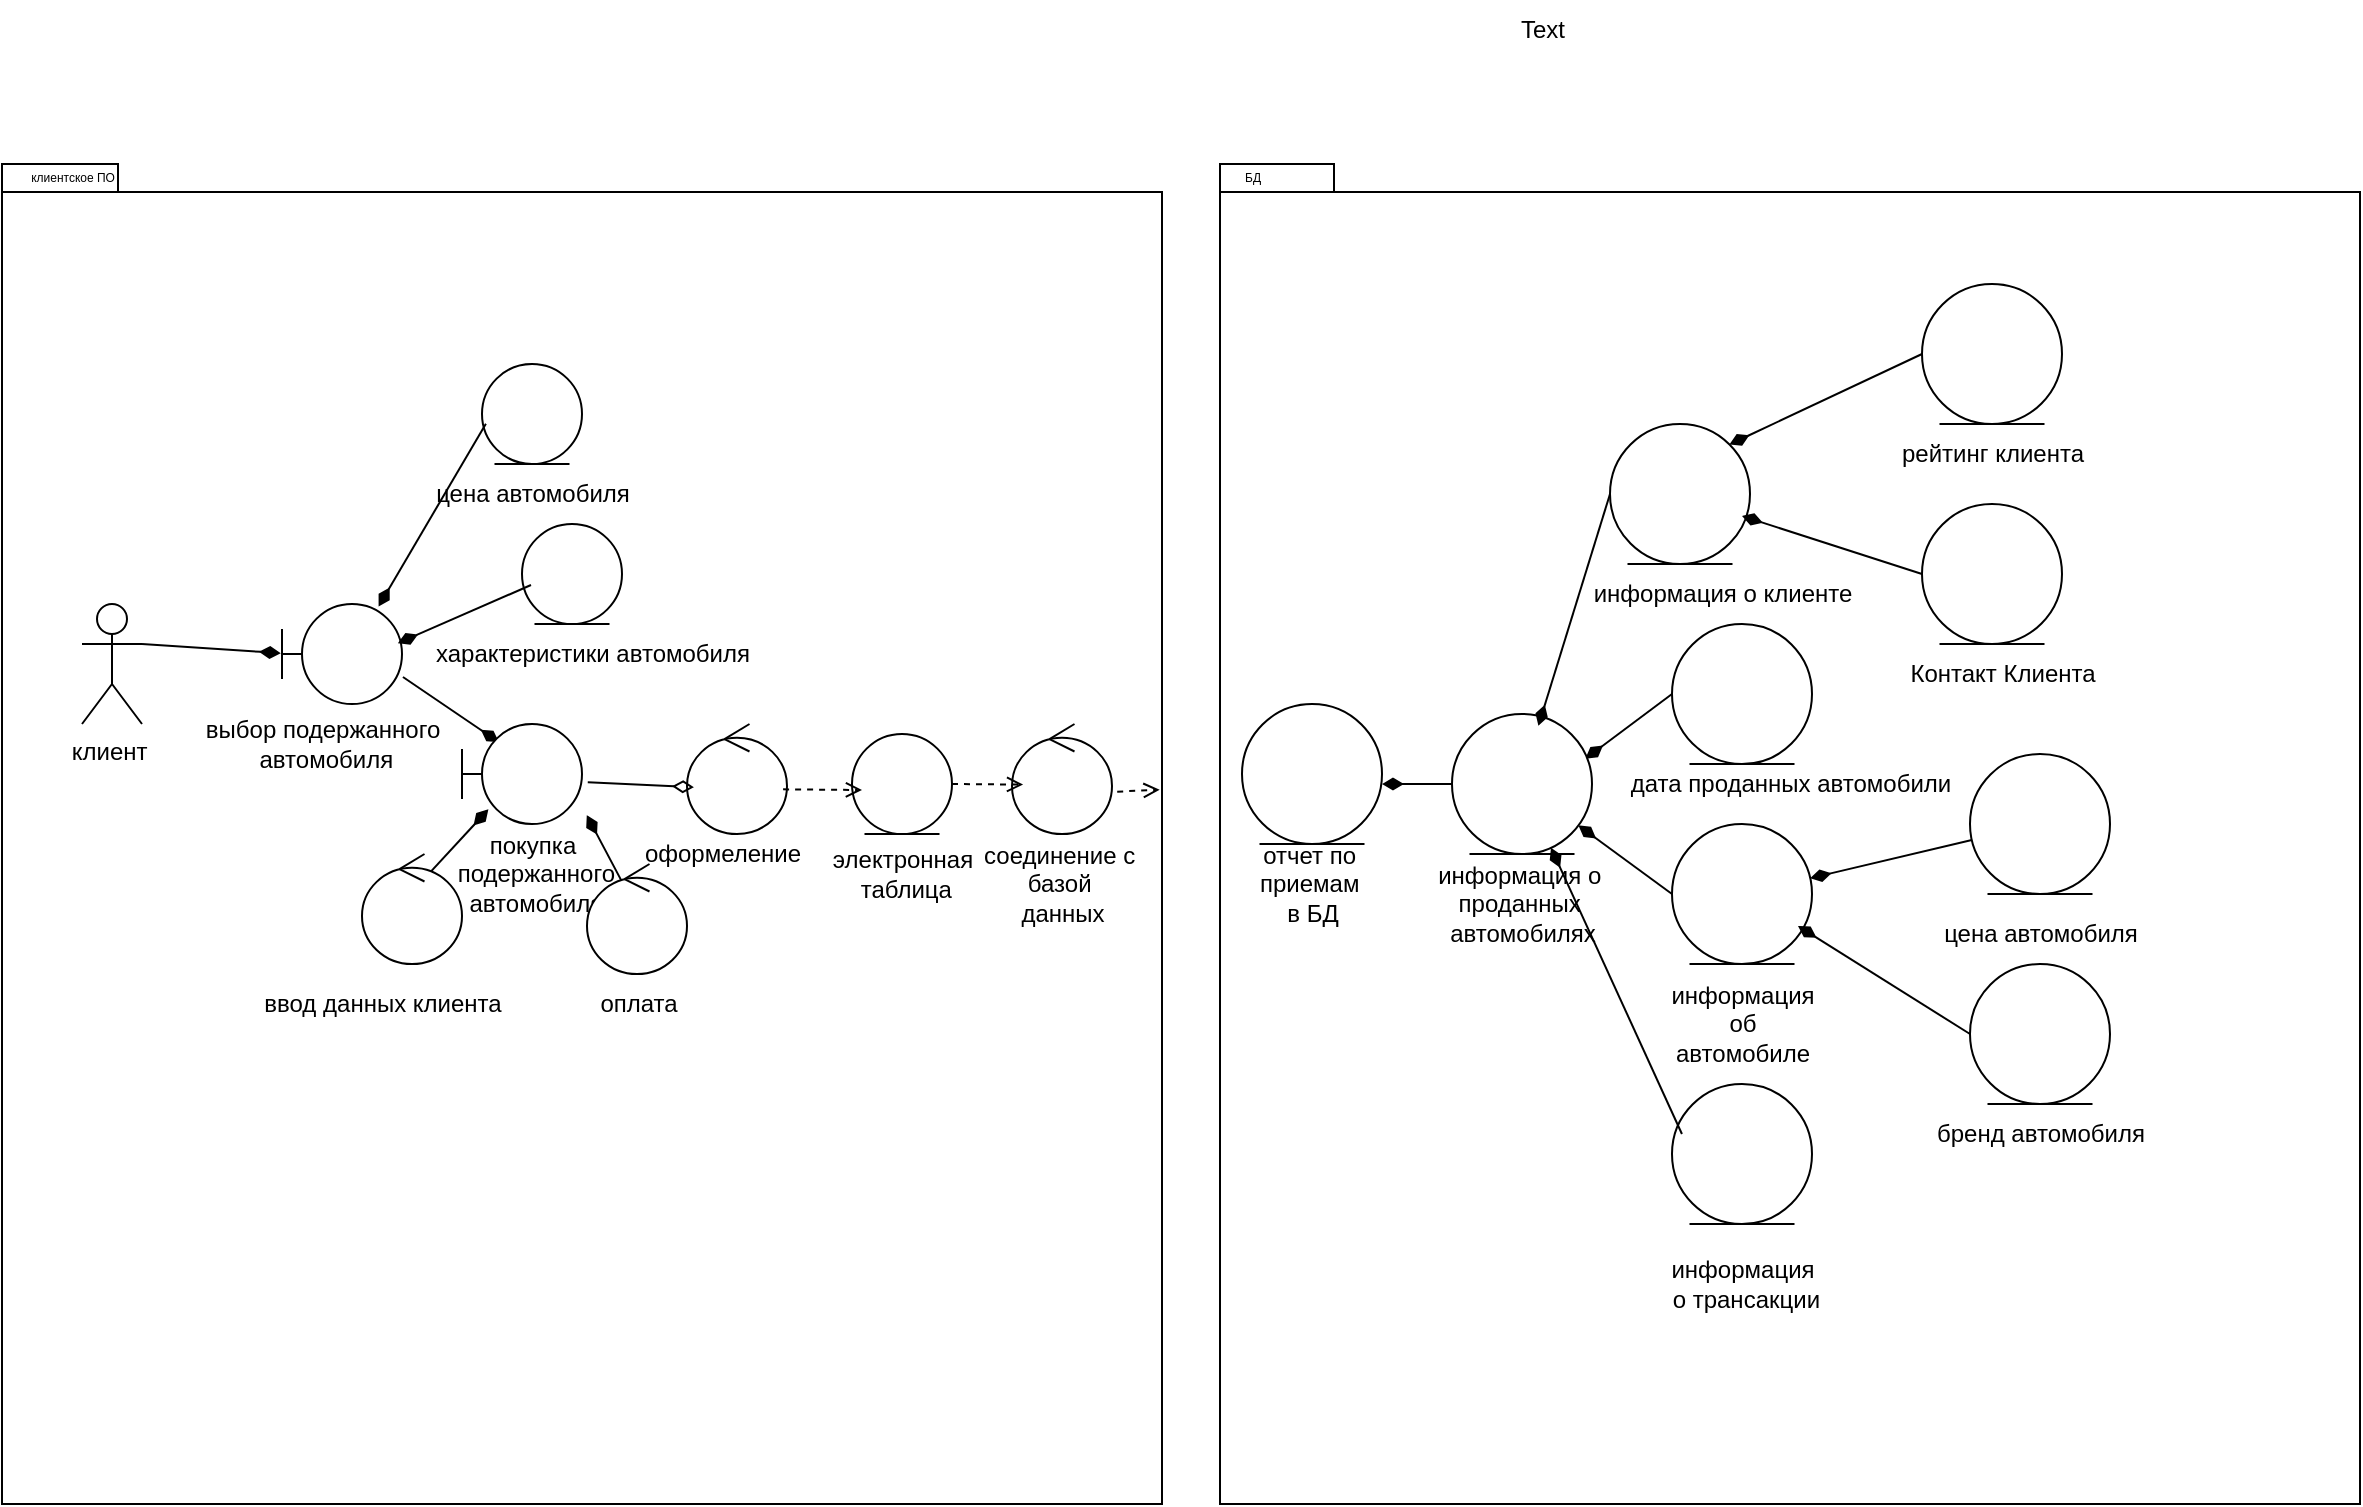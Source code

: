 <mxfile version="24.0.5" type="github">
  <diagram name="Page-1" id="e7e014a7-5840-1c2e-5031-d8a46d1fe8dd">
    <mxGraphModel dx="2289" dy="1260" grid="1" gridSize="10" guides="1" tooltips="1" connect="1" arrows="1" fold="1" page="1" pageScale="1" pageWidth="1169" pageHeight="826" background="none" math="0" shadow="0">
      <root>
        <mxCell id="0" />
        <mxCell id="1" parent="0" />
        <mxCell id="MQuKsc9Zh-Hjwr5wT4hp-48" value="" style="shape=folder;fontStyle=1;spacingTop=10;tabWidth=40;tabHeight=14;tabPosition=left;html=1;whiteSpace=wrap;" parent="1" vertex="1">
          <mxGeometry x="-10" width="580" height="670" as="geometry" />
        </mxCell>
        <mxCell id="MQuKsc9Zh-Hjwr5wT4hp-49" value="" style="shape=folder;fontStyle=1;spacingTop=10;tabWidth=40;tabHeight=14;tabPosition=left;html=1;whiteSpace=wrap;" parent="1" vertex="1">
          <mxGeometry x="599" width="570" height="670" as="geometry" />
        </mxCell>
        <mxCell id="MQuKsc9Zh-Hjwr5wT4hp-51" value="&lt;font style=&quot;font-size: 6px;&quot;&gt;клиентское ПО&lt;/font&gt;" style="text;html=1;align=center;verticalAlign=middle;resizable=0;points=[];autosize=1;strokeColor=none;fillColor=none;" parent="1" vertex="1">
          <mxGeometry x="-10" y="-10" width="70" height="30" as="geometry" />
        </mxCell>
        <mxCell id="MQuKsc9Zh-Hjwr5wT4hp-54" value="&lt;font style=&quot;font-size: 6px;&quot;&gt;БД&lt;/font&gt;" style="text;html=1;align=center;verticalAlign=middle;resizable=0;points=[];autosize=1;strokeColor=none;fillColor=none;" parent="1" vertex="1">
          <mxGeometry x="600" y="-10" width="30" height="30" as="geometry" />
        </mxCell>
        <mxCell id="MQuKsc9Zh-Hjwr5wT4hp-58" value="" style="ellipse;shape=umlEntity;whiteSpace=wrap;html=1;" parent="1" vertex="1">
          <mxGeometry x="610" y="270" width="70" height="70" as="geometry" />
        </mxCell>
        <mxCell id="MQuKsc9Zh-Hjwr5wT4hp-59" value="Text" style="text;html=1;align=center;verticalAlign=middle;resizable=0;points=[];autosize=1;strokeColor=none;fillColor=none;" parent="1" vertex="1">
          <mxGeometry x="735" y="-82" width="50" height="30" as="geometry" />
        </mxCell>
        <mxCell id="MQuKsc9Zh-Hjwr5wT4hp-60" value="отчет по&amp;nbsp;&lt;div&gt;приемам&amp;nbsp;&lt;/div&gt;&lt;div&gt;в БД&lt;/div&gt;" style="text;html=1;align=center;verticalAlign=middle;resizable=0;points=[];autosize=1;strokeColor=none;fillColor=none;" parent="1" vertex="1">
          <mxGeometry x="605" y="330" width="80" height="60" as="geometry" />
        </mxCell>
        <mxCell id="MQuKsc9Zh-Hjwr5wT4hp-71" value="" style="endArrow=none;startArrow=diamondThin;endFill=0;startFill=1;html=1;verticalAlign=bottom;labelBackgroundColor=none;strokeWidth=1;startSize=8;endSize=8;rounded=0;exitX=0.953;exitY=0.319;exitDx=0;exitDy=0;entryX=0;entryY=0.5;entryDx=0;entryDy=0;exitPerimeter=0;" parent="1" source="MQuKsc9Zh-Hjwr5wT4hp-70" target="MQuKsc9Zh-Hjwr5wT4hp-121" edge="1">
          <mxGeometry width="160" relative="1" as="geometry">
            <mxPoint x="830" y="310" as="sourcePoint" />
            <mxPoint x="840" y="310" as="targetPoint" />
          </mxGeometry>
        </mxCell>
        <mxCell id="MQuKsc9Zh-Hjwr5wT4hp-72" value="информация о&amp;nbsp;&lt;div&gt;проданных&amp;nbsp;&lt;div&gt;автомобилях&lt;/div&gt;&lt;/div&gt;" style="text;html=1;align=center;verticalAlign=middle;resizable=0;points=[];autosize=1;strokeColor=none;fillColor=none;" parent="1" vertex="1">
          <mxGeometry x="695" y="340" width="110" height="60" as="geometry" />
        </mxCell>
        <mxCell id="MQuKsc9Zh-Hjwr5wT4hp-75" value="клиент&amp;nbsp;" style="shape=umlActor;verticalLabelPosition=bottom;verticalAlign=top;html=1;" parent="1" vertex="1">
          <mxGeometry x="30" y="220" width="30" height="60" as="geometry" />
        </mxCell>
        <mxCell id="MQuKsc9Zh-Hjwr5wT4hp-76" value="выбор подержанного&lt;div&gt;&amp;nbsp;автомобиля&lt;/div&gt;" style="text;html=1;align=center;verticalAlign=middle;resizable=0;points=[];autosize=1;strokeColor=none;fillColor=none;" parent="1" vertex="1">
          <mxGeometry x="80" y="270" width="140" height="40" as="geometry" />
        </mxCell>
        <mxCell id="MQuKsc9Zh-Hjwr5wT4hp-77" value="" style="endArrow=none;startArrow=diamondThin;endFill=0;startFill=1;html=1;verticalAlign=bottom;labelBackgroundColor=none;strokeWidth=1;startSize=8;endSize=8;rounded=0;entryX=1;entryY=0.333;entryDx=0;entryDy=0;entryPerimeter=0;exitX=-0.01;exitY=0.492;exitDx=0;exitDy=0;exitPerimeter=0;" parent="1" source="MQuKsc9Zh-Hjwr5wT4hp-81" target="MQuKsc9Zh-Hjwr5wT4hp-75" edge="1">
          <mxGeometry width="160" relative="1" as="geometry">
            <mxPoint x="190" y="240" as="sourcePoint" />
            <mxPoint x="210" y="380.5" as="targetPoint" />
          </mxGeometry>
        </mxCell>
        <mxCell id="MQuKsc9Zh-Hjwr5wT4hp-79" value="" style="endArrow=none;startArrow=diamondThin;endFill=0;startFill=1;html=1;verticalAlign=bottom;labelBackgroundColor=none;strokeWidth=1;startSize=8;endSize=8;rounded=0;entryX=1.008;entryY=0.73;entryDx=0;entryDy=0;entryPerimeter=0;exitX=0.308;exitY=0.182;exitDx=0;exitDy=0;exitPerimeter=0;" parent="1" source="MQuKsc9Zh-Hjwr5wT4hp-82" target="MQuKsc9Zh-Hjwr5wT4hp-81" edge="1">
          <mxGeometry width="160" relative="1" as="geometry">
            <mxPoint x="300" y="300" as="sourcePoint" />
            <mxPoint x="336.796" y="383.107" as="targetPoint" />
          </mxGeometry>
        </mxCell>
        <mxCell id="MQuKsc9Zh-Hjwr5wT4hp-80" value="покупка&lt;div&gt;&amp;nbsp;подержанного&lt;/div&gt;&lt;div&gt;&amp;nbsp;автомобиля&lt;/div&gt;" style="text;html=1;align=center;verticalAlign=middle;resizable=0;points=[];autosize=1;strokeColor=none;fillColor=none;" parent="1" vertex="1">
          <mxGeometry x="200" y="325" width="110" height="60" as="geometry" />
        </mxCell>
        <mxCell id="MQuKsc9Zh-Hjwr5wT4hp-81" value="&lt;span style=&quot;color: rgba(0, 0, 0, 0); font-family: monospace; font-size: 0px; text-align: start; text-wrap: nowrap;&quot;&gt;%3CmxGraphModel%3E%3Croot%3E%3CmxCell%20id%3D%220%22%2F%3E%3CmxCell%20id%3D%221%22%20parent%3D%220%22%2F%3E%3CmxCell%20id%3D%222%22%20value%3D%22%22%20style%3D%22ellipse%3Bshape%3DumlEntity%3BwhiteSpace%3Dwrap%3Bhtml%3D1%3B%22%20vertex%3D%221%22%20parent%3D%221%22%3E%3CmxGeometry%20x%3D%22320%22%20y%3D%22378%22%20width%3D%2270%22%20height%3D%2270%22%20as%3D%22geometry%22%2F%3E%3C%2FmxCell%3E%3C%2Froot%3E%3C%2FmxGraphModel%3E&lt;/span&gt;" style="shape=umlBoundary;whiteSpace=wrap;html=1;" parent="1" vertex="1">
          <mxGeometry x="130" y="220" width="60" height="50" as="geometry" />
        </mxCell>
        <mxCell id="MQuKsc9Zh-Hjwr5wT4hp-83" value="" style="ellipse;shape=umlEntity;whiteSpace=wrap;html=1;" parent="1" vertex="1">
          <mxGeometry x="250" y="180" width="50" height="50" as="geometry" />
        </mxCell>
        <mxCell id="MQuKsc9Zh-Hjwr5wT4hp-84" value="характеристики автомобиля" style="text;html=1;align=center;verticalAlign=middle;resizable=0;points=[];autosize=1;strokeColor=none;fillColor=none;" parent="1" vertex="1">
          <mxGeometry x="195" y="230" width="180" height="30" as="geometry" />
        </mxCell>
        <mxCell id="MQuKsc9Zh-Hjwr5wT4hp-85" value="" style="endArrow=none;startArrow=diamondThin;endFill=0;startFill=1;html=1;verticalAlign=bottom;labelBackgroundColor=none;strokeWidth=1;startSize=8;endSize=8;rounded=0;entryX=0.09;entryY=0.61;entryDx=0;entryDy=0;entryPerimeter=0;exitX=0.966;exitY=0.392;exitDx=0;exitDy=0;exitPerimeter=0;" parent="1" source="MQuKsc9Zh-Hjwr5wT4hp-81" target="MQuKsc9Zh-Hjwr5wT4hp-83" edge="1">
          <mxGeometry width="160" relative="1" as="geometry">
            <mxPoint x="340" y="180" as="sourcePoint" />
            <mxPoint x="211" y="183" as="targetPoint" />
          </mxGeometry>
        </mxCell>
        <mxCell id="MQuKsc9Zh-Hjwr5wT4hp-86" value="" style="ellipse;shape=umlEntity;whiteSpace=wrap;html=1;" parent="1" vertex="1">
          <mxGeometry x="230" y="100" width="50" height="50" as="geometry" />
        </mxCell>
        <mxCell id="MQuKsc9Zh-Hjwr5wT4hp-88" value="цена автомобиля" style="text;html=1;align=center;verticalAlign=middle;resizable=0;points=[];autosize=1;strokeColor=none;fillColor=none;" parent="1" vertex="1">
          <mxGeometry x="195" y="150" width="120" height="30" as="geometry" />
        </mxCell>
        <mxCell id="MQuKsc9Zh-Hjwr5wT4hp-89" value="" style="endArrow=none;startArrow=diamondThin;endFill=0;startFill=1;html=1;verticalAlign=bottom;labelBackgroundColor=none;strokeWidth=1;startSize=8;endSize=8;rounded=0;entryX=0.039;entryY=0.597;entryDx=0;entryDy=0;entryPerimeter=0;exitX=0.805;exitY=0.024;exitDx=0;exitDy=0;exitPerimeter=0;" parent="1" source="MQuKsc9Zh-Hjwr5wT4hp-81" target="MQuKsc9Zh-Hjwr5wT4hp-86" edge="1">
          <mxGeometry width="160" relative="1" as="geometry">
            <mxPoint x="193" y="170" as="sourcePoint" />
            <mxPoint x="290" y="131" as="targetPoint" />
          </mxGeometry>
        </mxCell>
        <mxCell id="MQuKsc9Zh-Hjwr5wT4hp-82" value="&lt;span style=&quot;color: rgba(0, 0, 0, 0); font-family: monospace; font-size: 0px; text-align: start; text-wrap: nowrap;&quot;&gt;%3CmxGraphModel%3E%3Croot%3E%3CmxCell%20id%3D%220%22%2F%3E%3CmxCell%20id%3D%221%22%20parent%3D%220%22%2F%3E%3CmxCell%20id%3D%222%22%20value%3D%22%22%20style%3D%22ellipse%3Bshape%3DumlEntity%3BwhiteSpace%3Dwrap%3Bhtml%3D1%3B%22%20vertex%3D%221%22%20parent%3D%221%22%3E%3CmxGeometry%20x%3D%22320%22%20y%3D%22378%22%20width%3D%2270%22%20height%3D%2270%22%20as%3D%22geometry%22%2F%3E%3C%2FmxCell%3E%3C%2Froot%3E%3C%2FmxGraphModel%3E&lt;/span&gt;" style="shape=umlBoundary;whiteSpace=wrap;html=1;" parent="1" vertex="1">
          <mxGeometry x="220" y="280" width="60" height="50" as="geometry" />
        </mxCell>
        <mxCell id="MQuKsc9Zh-Hjwr5wT4hp-104" value="" style="endArrow=none;startArrow=diamondThin;endFill=0;startFill=1;html=1;verticalAlign=bottom;labelBackgroundColor=none;strokeWidth=1;startSize=8;endSize=8;rounded=0;entryX=0.626;entryY=0.221;entryDx=0;entryDy=0;entryPerimeter=0;exitX=0.22;exitY=0.853;exitDx=0;exitDy=0;exitPerimeter=0;" parent="1" source="MQuKsc9Zh-Hjwr5wT4hp-82" target="MQuKsc9Zh-Hjwr5wT4hp-106" edge="1">
          <mxGeometry width="160" relative="1" as="geometry">
            <mxPoint x="330" y="350" as="sourcePoint" />
            <mxPoint x="318.7" y="381.45" as="targetPoint" />
          </mxGeometry>
        </mxCell>
        <mxCell id="MQuKsc9Zh-Hjwr5wT4hp-105" value="" style="endArrow=none;startArrow=diamondThin;endFill=0;startFill=1;html=1;verticalAlign=bottom;labelBackgroundColor=none;strokeWidth=1;startSize=8;endSize=8;rounded=0;entryX=0.397;entryY=0.242;entryDx=0;entryDy=0;entryPerimeter=0;exitX=0.749;exitY=0.01;exitDx=0;exitDy=0;exitPerimeter=0;" parent="1" source="MQuKsc9Zh-Hjwr5wT4hp-80" target="MQuKsc9Zh-Hjwr5wT4hp-108" edge="1">
          <mxGeometry width="160" relative="1" as="geometry">
            <mxPoint x="398" y="340" as="sourcePoint" />
            <mxPoint x="390.12" y="382.55" as="targetPoint" />
          </mxGeometry>
        </mxCell>
        <mxCell id="MQuKsc9Zh-Hjwr5wT4hp-106" value="" style="ellipse;shape=umlControl;whiteSpace=wrap;html=1;" parent="1" vertex="1">
          <mxGeometry x="170" y="345" width="50" height="55" as="geometry" />
        </mxCell>
        <mxCell id="MQuKsc9Zh-Hjwr5wT4hp-108" value="" style="ellipse;shape=umlControl;whiteSpace=wrap;html=1;" parent="1" vertex="1">
          <mxGeometry x="282.5" y="350" width="50" height="55" as="geometry" />
        </mxCell>
        <mxCell id="MQuKsc9Zh-Hjwr5wT4hp-109" value="ввод данных клиента" style="text;html=1;align=center;verticalAlign=middle;resizable=0;points=[];autosize=1;strokeColor=none;fillColor=none;" parent="1" vertex="1">
          <mxGeometry x="110" y="405" width="140" height="30" as="geometry" />
        </mxCell>
        <mxCell id="MQuKsc9Zh-Hjwr5wT4hp-110" value="оплата" style="text;html=1;align=center;verticalAlign=middle;resizable=0;points=[];autosize=1;strokeColor=none;fillColor=none;" parent="1" vertex="1">
          <mxGeometry x="277.5" y="405" width="60" height="30" as="geometry" />
        </mxCell>
        <mxCell id="MQuKsc9Zh-Hjwr5wT4hp-111" value="" style="ellipse;shape=umlControl;whiteSpace=wrap;html=1;" parent="1" vertex="1">
          <mxGeometry x="332.5" y="280" width="50" height="55" as="geometry" />
        </mxCell>
        <mxCell id="MQuKsc9Zh-Hjwr5wT4hp-112" value="оформеление" style="text;html=1;align=center;verticalAlign=middle;resizable=0;points=[];autosize=1;strokeColor=none;fillColor=none;" parent="1" vertex="1">
          <mxGeometry x="300" y="330" width="100" height="30" as="geometry" />
        </mxCell>
        <mxCell id="MQuKsc9Zh-Hjwr5wT4hp-113" value="" style="endArrow=none;startArrow=diamondThin;endFill=0;startFill=0;html=1;verticalAlign=bottom;labelBackgroundColor=none;strokeWidth=1;startSize=8;endSize=8;rounded=0;exitX=0.069;exitY=0.575;exitDx=0;exitDy=0;exitPerimeter=0;entryX=1.048;entryY=0.582;entryDx=0;entryDy=0;entryPerimeter=0;" parent="1" source="MQuKsc9Zh-Hjwr5wT4hp-111" target="MQuKsc9Zh-Hjwr5wT4hp-82" edge="1">
          <mxGeometry width="160" relative="1" as="geometry">
            <mxPoint x="280" y="504.41" as="sourcePoint" />
            <mxPoint x="280" y="580" as="targetPoint" />
          </mxGeometry>
        </mxCell>
        <mxCell id="MQuKsc9Zh-Hjwr5wT4hp-114" value="" style="ellipse;shape=umlEntity;whiteSpace=wrap;html=1;" parent="1" vertex="1">
          <mxGeometry x="415" y="285" width="50" height="50" as="geometry" />
        </mxCell>
        <mxCell id="MQuKsc9Zh-Hjwr5wT4hp-116" value="соединение с&amp;nbsp;&lt;div&gt;базой&amp;nbsp;&lt;/div&gt;&lt;div&gt;данных&lt;/div&gt;" style="text;html=1;align=center;verticalAlign=middle;resizable=0;points=[];autosize=1;strokeColor=none;fillColor=none;" parent="1" vertex="1">
          <mxGeometry x="470" y="330" width="100" height="60" as="geometry" />
        </mxCell>
        <mxCell id="MQuKsc9Zh-Hjwr5wT4hp-117" value="" style="html=1;verticalAlign=bottom;labelBackgroundColor=none;endArrow=open;endFill=0;dashed=1;rounded=0;exitX=0.961;exitY=0.594;exitDx=0;exitDy=0;exitPerimeter=0;" parent="1" source="MQuKsc9Zh-Hjwr5wT4hp-111" edge="1">
          <mxGeometry width="160" relative="1" as="geometry">
            <mxPoint x="425" y="316.91" as="sourcePoint" />
            <mxPoint x="420" y="313" as="targetPoint" />
          </mxGeometry>
        </mxCell>
        <mxCell id="MQuKsc9Zh-Hjwr5wT4hp-118" value="" style="ellipse;shape=umlControl;whiteSpace=wrap;html=1;" parent="1" vertex="1">
          <mxGeometry x="495" y="280" width="50" height="55" as="geometry" />
        </mxCell>
        <mxCell id="MQuKsc9Zh-Hjwr5wT4hp-119" value="" style="html=1;verticalAlign=bottom;labelBackgroundColor=none;endArrow=open;endFill=0;dashed=1;rounded=0;entryX=0.111;entryY=0.551;entryDx=0;entryDy=0;entryPerimeter=0;exitX=1;exitY=0.5;exitDx=0;exitDy=0;" parent="1" source="MQuKsc9Zh-Hjwr5wT4hp-114" target="MQuKsc9Zh-Hjwr5wT4hp-118" edge="1">
          <mxGeometry width="160" relative="1" as="geometry">
            <mxPoint x="400" y="320" as="sourcePoint" />
            <mxPoint x="430" y="323" as="targetPoint" />
          </mxGeometry>
        </mxCell>
        <mxCell id="MQuKsc9Zh-Hjwr5wT4hp-120" value="" style="html=1;verticalAlign=bottom;labelBackgroundColor=none;endArrow=open;endFill=0;dashed=1;rounded=0;exitX=1.052;exitY=0.615;exitDx=0;exitDy=0;exitPerimeter=0;entryX=0.998;entryY=0.467;entryDx=0;entryDy=0;entryPerimeter=0;" parent="1" source="MQuKsc9Zh-Hjwr5wT4hp-118" target="MQuKsc9Zh-Hjwr5wT4hp-48" edge="1">
          <mxGeometry width="160" relative="1" as="geometry">
            <mxPoint x="391" y="323" as="sourcePoint" />
            <mxPoint x="430" y="323" as="targetPoint" />
          </mxGeometry>
        </mxCell>
        <mxCell id="MQuKsc9Zh-Hjwr5wT4hp-121" value="" style="ellipse;shape=umlEntity;whiteSpace=wrap;html=1;" parent="1" vertex="1">
          <mxGeometry x="825" y="230" width="70" height="70" as="geometry" />
        </mxCell>
        <mxCell id="MQuKsc9Zh-Hjwr5wT4hp-122" value="" style="endArrow=none;startArrow=diamondThin;endFill=0;startFill=1;html=1;verticalAlign=bottom;labelBackgroundColor=none;strokeWidth=1;startSize=8;endSize=8;rounded=0;" parent="1" target="MQuKsc9Zh-Hjwr5wT4hp-70" edge="1">
          <mxGeometry width="160" relative="1" as="geometry">
            <mxPoint x="680" y="310" as="sourcePoint" />
            <mxPoint x="760" y="310.5" as="targetPoint" />
          </mxGeometry>
        </mxCell>
        <mxCell id="MQuKsc9Zh-Hjwr5wT4hp-70" value="" style="ellipse;shape=umlEntity;whiteSpace=wrap;html=1;" parent="1" vertex="1">
          <mxGeometry x="715" y="275" width="70" height="70" as="geometry" />
        </mxCell>
        <mxCell id="MQuKsc9Zh-Hjwr5wT4hp-123" value="дата&amp;nbsp;проданныx автомобили" style="text;html=1;align=center;verticalAlign=middle;resizable=0;points=[];autosize=1;strokeColor=none;fillColor=none;" parent="1" vertex="1">
          <mxGeometry x="794" y="295" width="180" height="30" as="geometry" />
        </mxCell>
        <mxCell id="MQuKsc9Zh-Hjwr5wT4hp-124" value="" style="ellipse;shape=umlEntity;whiteSpace=wrap;html=1;" parent="1" vertex="1">
          <mxGeometry x="825" y="330" width="70" height="70" as="geometry" />
        </mxCell>
        <mxCell id="MQuKsc9Zh-Hjwr5wT4hp-125" value="цена автомобиля" style="text;html=1;align=center;verticalAlign=middle;resizable=0;points=[];autosize=1;strokeColor=none;fillColor=none;" parent="1" vertex="1">
          <mxGeometry x="949" y="370" width="120" height="30" as="geometry" />
        </mxCell>
        <mxCell id="MQuKsc9Zh-Hjwr5wT4hp-126" value="" style="endArrow=none;startArrow=diamondThin;endFill=0;startFill=1;html=1;verticalAlign=bottom;labelBackgroundColor=none;strokeWidth=1;startSize=8;endSize=8;rounded=0;entryX=0;entryY=0.5;entryDx=0;entryDy=0;" parent="1" source="MQuKsc9Zh-Hjwr5wT4hp-70" target="MQuKsc9Zh-Hjwr5wT4hp-124" edge="1">
          <mxGeometry width="160" relative="1" as="geometry">
            <mxPoint x="795" y="320" as="sourcePoint" />
            <mxPoint x="835" y="275" as="targetPoint" />
          </mxGeometry>
        </mxCell>
        <mxCell id="MQuKsc9Zh-Hjwr5wT4hp-127" value="" style="ellipse;shape=umlEntity;whiteSpace=wrap;html=1;" parent="1" vertex="1">
          <mxGeometry x="794" y="130" width="70" height="70" as="geometry" />
        </mxCell>
        <mxCell id="MQuKsc9Zh-Hjwr5wT4hp-128" value="" style="endArrow=none;startArrow=diamondThin;endFill=0;startFill=1;html=1;verticalAlign=bottom;labelBackgroundColor=none;strokeWidth=1;startSize=8;endSize=8;rounded=0;entryX=0;entryY=0.5;entryDx=0;entryDy=0;exitX=0.617;exitY=0.084;exitDx=0;exitDy=0;exitPerimeter=0;" parent="1" source="MQuKsc9Zh-Hjwr5wT4hp-70" target="MQuKsc9Zh-Hjwr5wT4hp-127" edge="1">
          <mxGeometry width="160" relative="1" as="geometry">
            <mxPoint x="790" y="338" as="sourcePoint" />
            <mxPoint x="835" y="365" as="targetPoint" />
          </mxGeometry>
        </mxCell>
        <mxCell id="MQuKsc9Zh-Hjwr5wT4hp-129" value="&lt;span style=&quot;color: rgba(0, 0, 0, 0); font-family: monospace; font-size: 0px; text-align: start;&quot;&gt;%3CmxGraphModel%3E%3Croot%3E%3CmxCell%20id%3D%220%22%2F%3E%3CmxCell%20id%3D%221%22%20parent%3D%220%22%2F%3E%3CmxCell%20id%3D%222%22%20value%3D%22%D0%B4%D0%B0%D1%82%D0%B0%26amp%3Bnbsp%3B%D0%BF%D1%80%D0%BE%D0%B4%D0%B0%D0%BD%D0%BD%D1%8Bx%20%D0%B0%D0%B2%D1%82%D0%BE%D0%BC%D0%BE%D0%B1%D0%B8%D0%BB%D0%B8%22%20style%3D%22text%3Bhtml%3D1%3Balign%3Dcenter%3BverticalAlign%3Dmiddle%3Bresizable%3D0%3Bpoints%3D%5B%5D%3Bautosize%3D1%3BstrokeColor%3Dnone%3BfillColor%3Dnone%3B%22%20vertex%3D%221%22%20parent%3D%221%22%3E%3CmxGeometry%20x%3D%22794%22%20y%3D%22295%22%20width%3D%22180%22%20height%3D%2230%22%20as%3D%22geometry%22%2F%3E%3C%2FmxCell%3E%3C%2Froot%3E%3C%2FmxGraphModel%3E&lt;/span&gt;" style="text;html=1;align=center;verticalAlign=middle;resizable=0;points=[];autosize=1;strokeColor=none;fillColor=none;" parent="1" vertex="1">
          <mxGeometry x="850" y="200" width="20" height="30" as="geometry" />
        </mxCell>
        <mxCell id="MQuKsc9Zh-Hjwr5wT4hp-130" value="информация о клиенте" style="text;html=1;align=center;verticalAlign=middle;resizable=0;points=[];autosize=1;strokeColor=none;fillColor=none;" parent="1" vertex="1">
          <mxGeometry x="775" y="200" width="150" height="30" as="geometry" />
        </mxCell>
        <mxCell id="MQuKsc9Zh-Hjwr5wT4hp-131" value="электронная&lt;div&gt;&amp;nbsp;таблица&lt;/div&gt;" style="text;html=1;align=center;verticalAlign=middle;resizable=0;points=[];autosize=1;strokeColor=none;fillColor=none;" parent="1" vertex="1">
          <mxGeometry x="395" y="335" width="90" height="40" as="geometry" />
        </mxCell>
        <mxCell id="MQuKsc9Zh-Hjwr5wT4hp-132" value="" style="ellipse;shape=umlEntity;whiteSpace=wrap;html=1;" parent="1" vertex="1">
          <mxGeometry x="950" y="60" width="70" height="70" as="geometry" />
        </mxCell>
        <mxCell id="MQuKsc9Zh-Hjwr5wT4hp-133" value="рейтинг клиента" style="text;html=1;align=center;verticalAlign=middle;resizable=0;points=[];autosize=1;strokeColor=none;fillColor=none;" parent="1" vertex="1">
          <mxGeometry x="930" y="130" width="110" height="30" as="geometry" />
        </mxCell>
        <mxCell id="MQuKsc9Zh-Hjwr5wT4hp-134" value="" style="endArrow=none;startArrow=diamondThin;endFill=0;startFill=1;html=1;verticalAlign=bottom;labelBackgroundColor=none;strokeWidth=1;startSize=8;endSize=8;rounded=0;entryX=0;entryY=0.5;entryDx=0;entryDy=0;exitX=1;exitY=0;exitDx=0;exitDy=0;" parent="1" source="MQuKsc9Zh-Hjwr5wT4hp-127" target="MQuKsc9Zh-Hjwr5wT4hp-132" edge="1">
          <mxGeometry width="160" relative="1" as="geometry">
            <mxPoint x="882" y="182" as="sourcePoint" />
            <mxPoint x="925" y="150" as="targetPoint" />
          </mxGeometry>
        </mxCell>
        <mxCell id="MQuKsc9Zh-Hjwr5wT4hp-135" value="" style="ellipse;shape=umlEntity;whiteSpace=wrap;html=1;" parent="1" vertex="1">
          <mxGeometry x="974" y="295" width="70" height="70" as="geometry" />
        </mxCell>
        <mxCell id="MQuKsc9Zh-Hjwr5wT4hp-136" value="" style="endArrow=none;startArrow=diamondThin;endFill=0;startFill=1;html=1;verticalAlign=bottom;labelBackgroundColor=none;strokeWidth=1;startSize=8;endSize=8;rounded=0;" parent="1" source="MQuKsc9Zh-Hjwr5wT4hp-124" target="MQuKsc9Zh-Hjwr5wT4hp-135" edge="1">
          <mxGeometry width="160" relative="1" as="geometry">
            <mxPoint x="898" y="372" as="sourcePoint" />
            <mxPoint x="974" y="372" as="targetPoint" />
          </mxGeometry>
        </mxCell>
        <mxCell id="MQuKsc9Zh-Hjwr5wT4hp-137" value="информация&lt;div&gt;&amp;nbsp;об&amp;nbsp;&lt;/div&gt;&lt;div&gt;автомобиле&lt;/div&gt;" style="text;html=1;align=center;verticalAlign=middle;resizable=0;points=[];autosize=1;strokeColor=none;fillColor=none;" parent="1" vertex="1">
          <mxGeometry x="810" y="400" width="100" height="60" as="geometry" />
        </mxCell>
        <mxCell id="MQuKsc9Zh-Hjwr5wT4hp-138" value="" style="ellipse;shape=umlEntity;whiteSpace=wrap;html=1;" parent="1" vertex="1">
          <mxGeometry x="974" y="400" width="70" height="70" as="geometry" />
        </mxCell>
        <mxCell id="MQuKsc9Zh-Hjwr5wT4hp-139" value="" style="endArrow=none;startArrow=diamondThin;endFill=0;startFill=1;html=1;verticalAlign=bottom;labelBackgroundColor=none;strokeWidth=1;startSize=8;endSize=8;rounded=0;entryX=0;entryY=0.5;entryDx=0;entryDy=0;exitX=0.9;exitY=0.729;exitDx=0;exitDy=0;exitPerimeter=0;" parent="1" source="MQuKsc9Zh-Hjwr5wT4hp-124" target="MQuKsc9Zh-Hjwr5wT4hp-138" edge="1">
          <mxGeometry width="160" relative="1" as="geometry">
            <mxPoint x="880" y="470" as="sourcePoint" />
            <mxPoint x="961" y="451" as="targetPoint" />
          </mxGeometry>
        </mxCell>
        <mxCell id="MQuKsc9Zh-Hjwr5wT4hp-140" value="бренд автомобиля" style="text;html=1;align=center;verticalAlign=middle;resizable=0;points=[];autosize=1;strokeColor=none;fillColor=none;" parent="1" vertex="1">
          <mxGeometry x="944" y="470" width="130" height="30" as="geometry" />
        </mxCell>
        <mxCell id="VsX_jUrjUZHacRqOJXcd-1" value="" style="ellipse;shape=umlEntity;whiteSpace=wrap;html=1;" vertex="1" parent="1">
          <mxGeometry x="950" y="170" width="70" height="70" as="geometry" />
        </mxCell>
        <mxCell id="VsX_jUrjUZHacRqOJXcd-2" value="" style="endArrow=none;startArrow=diamondThin;endFill=0;startFill=1;html=1;verticalAlign=bottom;labelBackgroundColor=none;strokeWidth=1;startSize=8;endSize=8;rounded=0;entryX=0;entryY=0.5;entryDx=0;entryDy=0;exitX=0.943;exitY=0.657;exitDx=0;exitDy=0;exitPerimeter=0;" edge="1" parent="1" source="MQuKsc9Zh-Hjwr5wT4hp-127" target="VsX_jUrjUZHacRqOJXcd-1">
          <mxGeometry width="160" relative="1" as="geometry">
            <mxPoint x="864" y="150" as="sourcePoint" />
            <mxPoint x="960" y="105" as="targetPoint" />
          </mxGeometry>
        </mxCell>
        <mxCell id="VsX_jUrjUZHacRqOJXcd-3" value="Контакт Клиента" style="text;html=1;align=center;verticalAlign=middle;resizable=0;points=[];autosize=1;strokeColor=none;fillColor=none;" vertex="1" parent="1">
          <mxGeometry x="930" y="240" width="120" height="30" as="geometry" />
        </mxCell>
        <mxCell id="VsX_jUrjUZHacRqOJXcd-4" value="" style="ellipse;shape=umlEntity;whiteSpace=wrap;html=1;" vertex="1" parent="1">
          <mxGeometry x="825" y="460" width="70" height="70" as="geometry" />
        </mxCell>
        <mxCell id="VsX_jUrjUZHacRqOJXcd-5" value="" style="endArrow=none;startArrow=diamondThin;endFill=0;startFill=1;html=1;verticalAlign=bottom;labelBackgroundColor=none;strokeWidth=1;startSize=8;endSize=8;rounded=0;entryX=0.071;entryY=0.357;entryDx=0;entryDy=0;entryPerimeter=0;" edge="1" parent="1" source="MQuKsc9Zh-Hjwr5wT4hp-70" target="VsX_jUrjUZHacRqOJXcd-4">
          <mxGeometry width="160" relative="1" as="geometry">
            <mxPoint x="788" y="341" as="sourcePoint" />
            <mxPoint x="835" y="375" as="targetPoint" />
          </mxGeometry>
        </mxCell>
        <mxCell id="VsX_jUrjUZHacRqOJXcd-6" value="информация&lt;div&gt;&amp;nbsp;о трансакции&lt;/div&gt;" style="text;html=1;align=center;verticalAlign=middle;resizable=0;points=[];autosize=1;strokeColor=none;fillColor=none;" vertex="1" parent="1">
          <mxGeometry x="810" y="540" width="100" height="40" as="geometry" />
        </mxCell>
      </root>
    </mxGraphModel>
  </diagram>
</mxfile>
